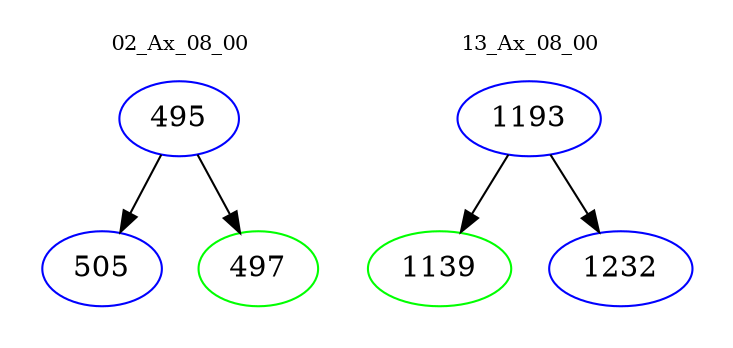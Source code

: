 digraph{
subgraph cluster_0 {
color = white
label = "02_Ax_08_00";
fontsize=10;
T0_495 [label="495", color="blue"]
T0_495 -> T0_505 [color="black"]
T0_505 [label="505", color="blue"]
T0_495 -> T0_497 [color="black"]
T0_497 [label="497", color="green"]
}
subgraph cluster_1 {
color = white
label = "13_Ax_08_00";
fontsize=10;
T1_1193 [label="1193", color="blue"]
T1_1193 -> T1_1139 [color="black"]
T1_1139 [label="1139", color="green"]
T1_1193 -> T1_1232 [color="black"]
T1_1232 [label="1232", color="blue"]
}
}
